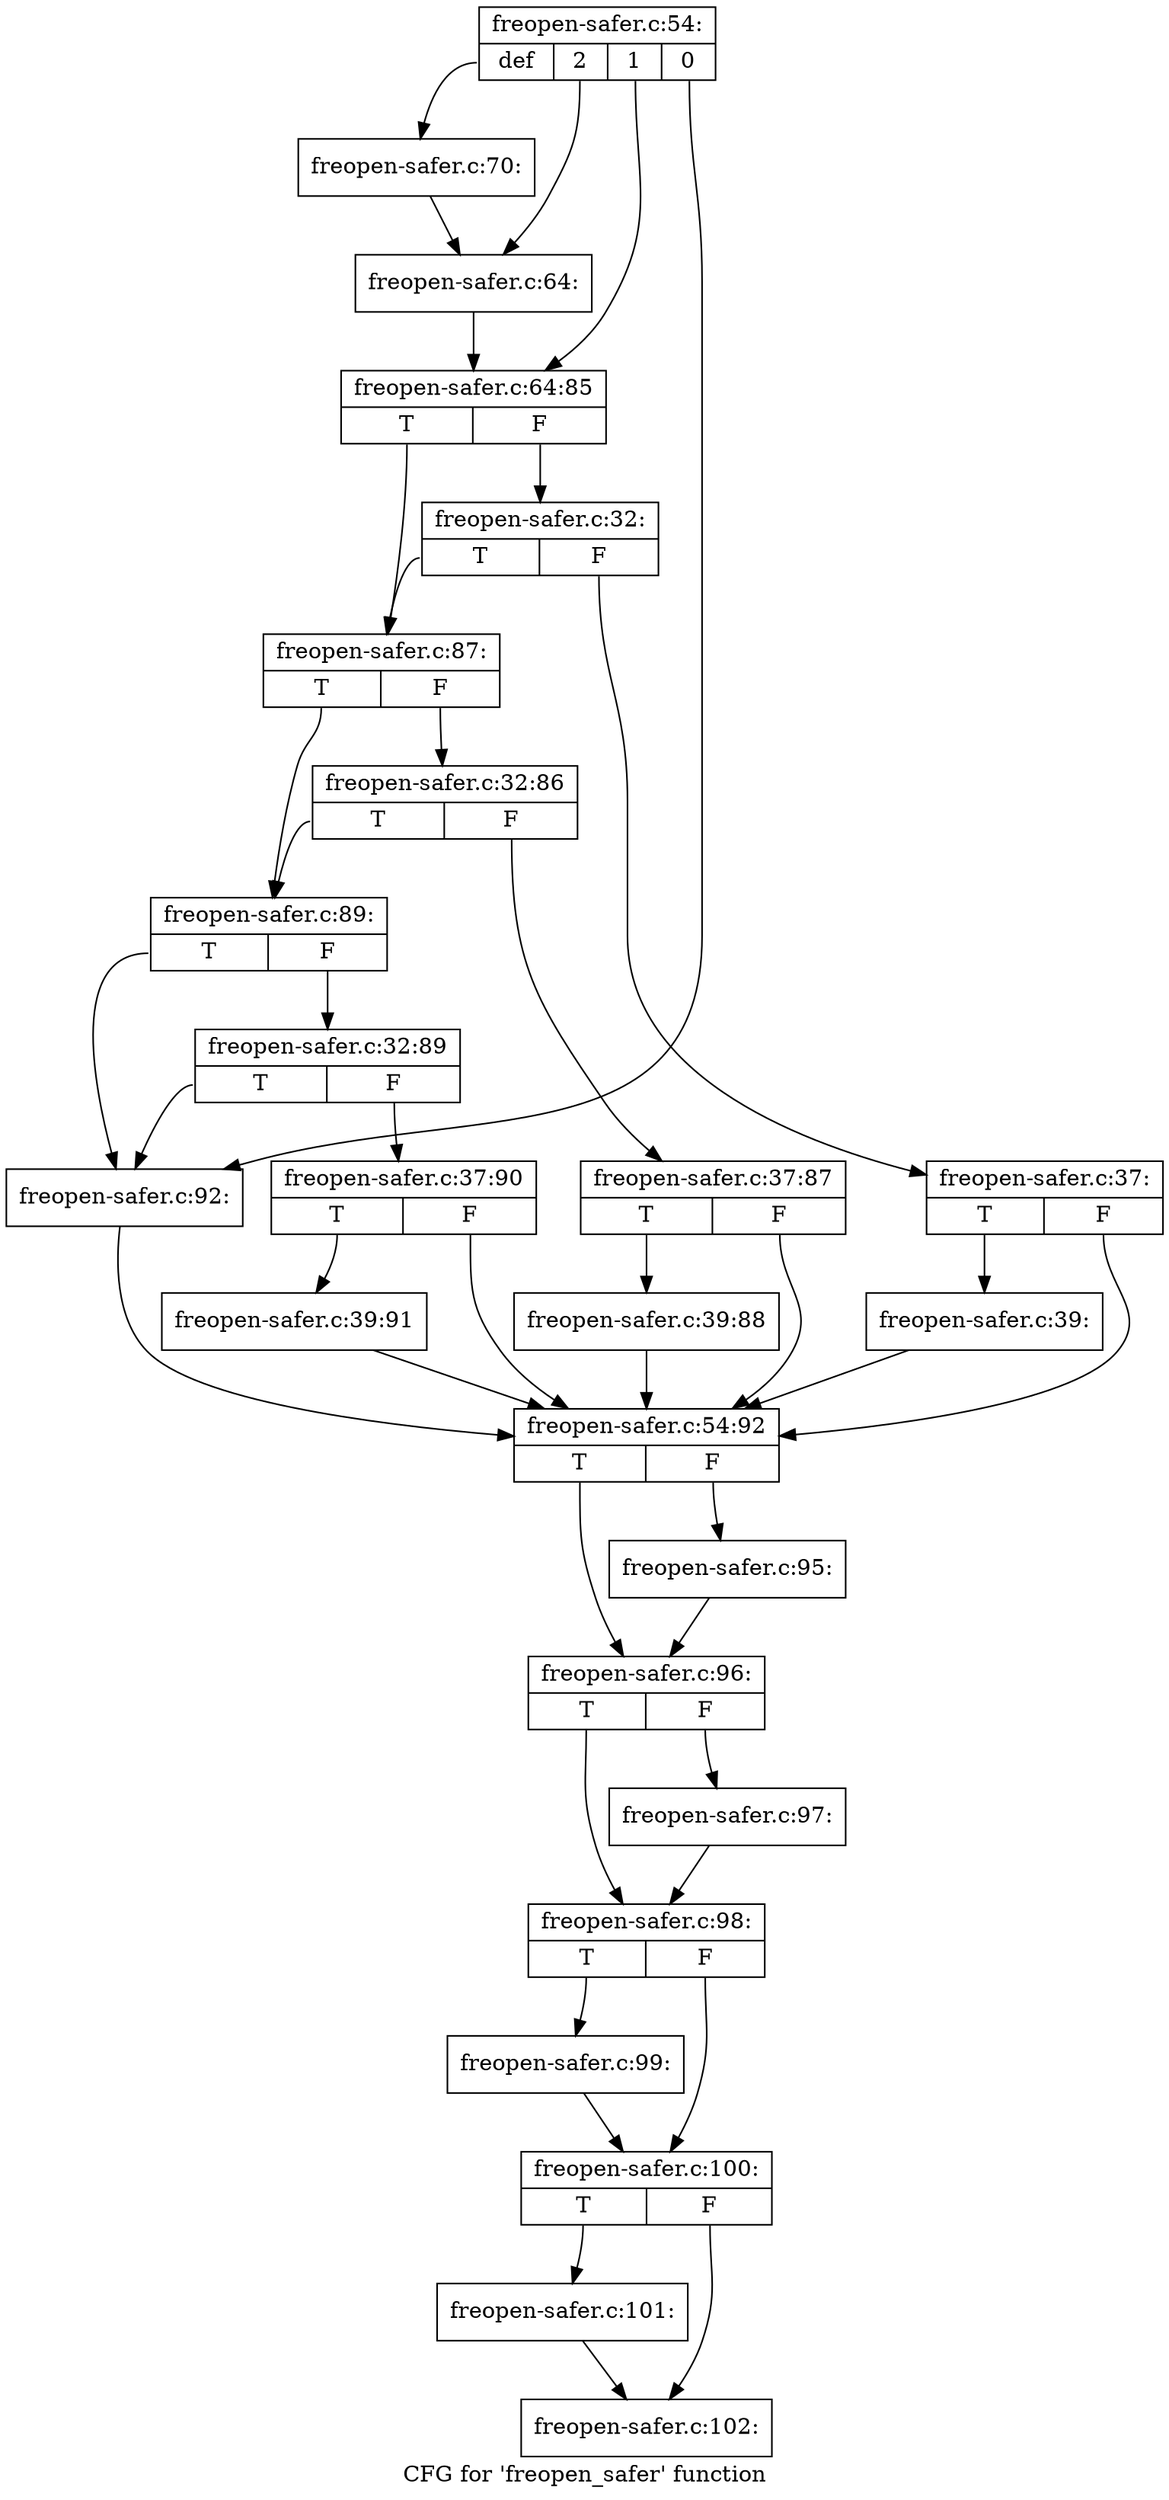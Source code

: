 digraph "CFG for 'freopen_safer' function" {
	label="CFG for 'freopen_safer' function";

	Node0xc550bf0 [shape=record,label="{freopen-safer.c:54:|{<s0>def|<s1>2|<s2>1|<s3>0}}"];
	Node0xc550bf0:s0 -> Node0xc55fa90;
	Node0xc550bf0:s1 -> Node0xc5604e0;
	Node0xc550bf0:s2 -> Node0xc55efd0;
	Node0xc550bf0:s3 -> Node0xc437e60;
	Node0xc55fa90 [shape=record,label="{freopen-safer.c:70:}"];
	Node0xc55fa90 -> Node0xc5604e0;
	Node0xc5604e0 [shape=record,label="{freopen-safer.c:64:}"];
	Node0xc5604e0 -> Node0xc55efd0;
	Node0xc55efd0 [shape=record,label="{freopen-safer.c:64:85|{<s0>T|<s1>F}}"];
	Node0xc55efd0:s0 -> Node0xc55f490;
	Node0xc55efd0:s1 -> Node0xc55f4e0;
	Node0xc55f4e0 [shape=record,label="{freopen-safer.c:32:|{<s0>T|<s1>F}}"];
	Node0xc55f4e0:s0 -> Node0xc55f490;
	Node0xc55f4e0:s1 -> Node0xc5f9450;
	Node0xc5f9450 [shape=record,label="{freopen-safer.c:37:|{<s0>T|<s1>F}}"];
	Node0xc5f9450:s0 -> Node0xc5fdcb0;
	Node0xc5f9450:s1 -> Node0xc55f440;
	Node0xc5fdcb0 [shape=record,label="{freopen-safer.c:39:}"];
	Node0xc5fdcb0 -> Node0xc55f440;
	Node0xc55f490 [shape=record,label="{freopen-safer.c:87:|{<s0>T|<s1>F}}"];
	Node0xc55f490:s0 -> Node0xc561f50;
	Node0xc55f490:s1 -> Node0xc561d40;
	Node0xc561d40 [shape=record,label="{freopen-safer.c:32:86|{<s0>T|<s1>F}}"];
	Node0xc561d40:s0 -> Node0xc561f50;
	Node0xc561d40:s1 -> Node0xc551400;
	Node0xc551400 [shape=record,label="{freopen-safer.c:37:87|{<s0>T|<s1>F}}"];
	Node0xc551400:s0 -> Node0xc5fed00;
	Node0xc551400:s1 -> Node0xc55f440;
	Node0xc5fed00 [shape=record,label="{freopen-safer.c:39:88}"];
	Node0xc5fed00 -> Node0xc55f440;
	Node0xc561f50 [shape=record,label="{freopen-safer.c:89:|{<s0>T|<s1>F}}"];
	Node0xc561f50:s0 -> Node0xc437e60;
	Node0xc561f50:s1 -> Node0xc437eb0;
	Node0xc437eb0 [shape=record,label="{freopen-safer.c:32:89|{<s0>T|<s1>F}}"];
	Node0xc437eb0:s0 -> Node0xc437e60;
	Node0xc437eb0:s1 -> Node0xc602bb0;
	Node0xc602bb0 [shape=record,label="{freopen-safer.c:37:90|{<s0>T|<s1>F}}"];
	Node0xc602bb0:s0 -> Node0xc603540;
	Node0xc602bb0:s1 -> Node0xc55f440;
	Node0xc603540 [shape=record,label="{freopen-safer.c:39:91}"];
	Node0xc603540 -> Node0xc55f440;
	Node0xc437e60 [shape=record,label="{freopen-safer.c:92:}"];
	Node0xc437e60 -> Node0xc55f440;
	Node0xc55f440 [shape=record,label="{freopen-safer.c:54:92|{<s0>T|<s1>F}}"];
	Node0xc55f440:s0 -> Node0xc561280;
	Node0xc55f440:s1 -> Node0xc561230;
	Node0xc561230 [shape=record,label="{freopen-safer.c:95:}"];
	Node0xc561230 -> Node0xc561280;
	Node0xc561280 [shape=record,label="{freopen-safer.c:96:|{<s0>T|<s1>F}}"];
	Node0xc561280:s0 -> Node0xc565420;
	Node0xc561280:s1 -> Node0xc5653d0;
	Node0xc5653d0 [shape=record,label="{freopen-safer.c:97:}"];
	Node0xc5653d0 -> Node0xc565420;
	Node0xc565420 [shape=record,label="{freopen-safer.c:98:|{<s0>T|<s1>F}}"];
	Node0xc565420:s0 -> Node0xc565860;
	Node0xc565420:s1 -> Node0xc5658b0;
	Node0xc565860 [shape=record,label="{freopen-safer.c:99:}"];
	Node0xc565860 -> Node0xc5658b0;
	Node0xc5658b0 [shape=record,label="{freopen-safer.c:100:|{<s0>T|<s1>F}}"];
	Node0xc5658b0:s0 -> Node0xc565cf0;
	Node0xc5658b0:s1 -> Node0xc565d40;
	Node0xc565cf0 [shape=record,label="{freopen-safer.c:101:}"];
	Node0xc565cf0 -> Node0xc565d40;
	Node0xc565d40 [shape=record,label="{freopen-safer.c:102:}"];
}
